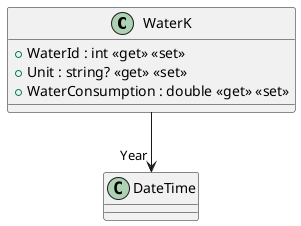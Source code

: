 @startuml
class WaterK {
    + WaterId : int <<get>> <<set>>
    + Unit : string? <<get>> <<set>>
    + WaterConsumption : double <<get>> <<set>>
}
WaterK --> "Year" DateTime
@enduml
